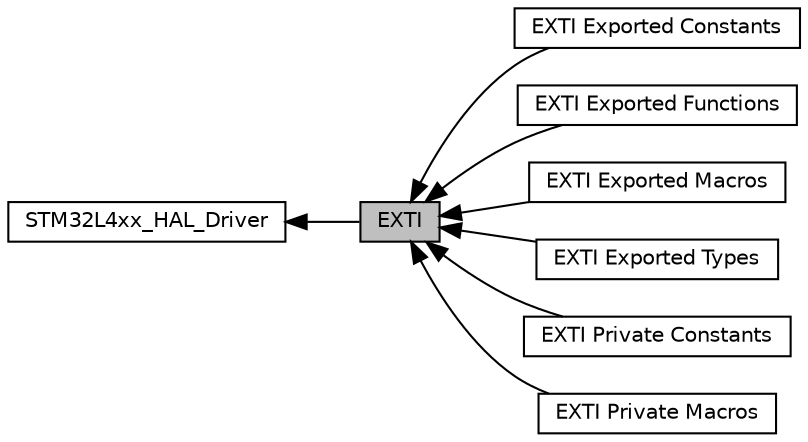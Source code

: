 digraph "EXTI"
{
  edge [fontname="Helvetica",fontsize="10",labelfontname="Helvetica",labelfontsize="10"];
  node [fontname="Helvetica",fontsize="10",shape=box];
  rankdir=LR;
  Node1 [label="EXTI",height=0.2,width=0.4,color="black", fillcolor="grey75", style="filled", fontcolor="black",tooltip="EXTI HAL module driver."];
  Node4 [label="EXTI Exported Constants",height=0.2,width=0.4,color="black", fillcolor="white", style="filled",URL="$group___e_x_t_i___exported___constants.html",tooltip=" "];
  Node8 [label="EXTI Exported Functions",height=0.2,width=0.4,color="black", fillcolor="white", style="filled",URL="$group___e_x_t_i___exported___functions.html",tooltip="EXTI Exported Functions."];
  Node5 [label="EXTI Exported Macros",height=0.2,width=0.4,color="black", fillcolor="white", style="filled",URL="$group___e_x_t_i___exported___macros.html",tooltip=" "];
  Node3 [label="EXTI Exported Types",height=0.2,width=0.4,color="black", fillcolor="white", style="filled",URL="$group___e_x_t_i___exported___types.html",tooltip=" "];
  Node6 [label="EXTI Private Constants",height=0.2,width=0.4,color="black", fillcolor="white", style="filled",URL="$group___e_x_t_i___private___constants.html",tooltip=" "];
  Node7 [label="EXTI Private Macros",height=0.2,width=0.4,color="black", fillcolor="white", style="filled",URL="$group___e_x_t_i___private___macros.html",tooltip=" "];
  Node2 [label="STM32L4xx_HAL_Driver",height=0.2,width=0.4,color="black", fillcolor="white", style="filled",URL="$group___s_t_m32_l4xx___h_a_l___driver.html",tooltip=" "];
  Node2->Node1 [shape=plaintext, dir="back", style="solid"];
  Node1->Node3 [shape=plaintext, dir="back", style="solid"];
  Node1->Node4 [shape=plaintext, dir="back", style="solid"];
  Node1->Node5 [shape=plaintext, dir="back", style="solid"];
  Node1->Node6 [shape=plaintext, dir="back", style="solid"];
  Node1->Node7 [shape=plaintext, dir="back", style="solid"];
  Node1->Node8 [shape=plaintext, dir="back", style="solid"];
}

